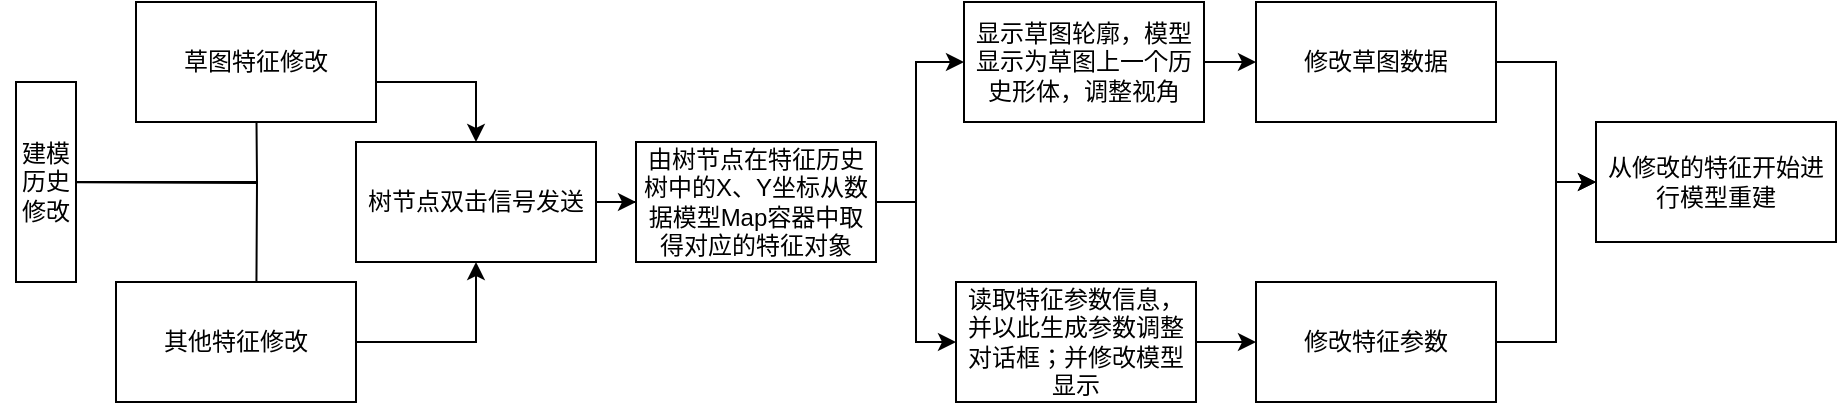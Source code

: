 <mxfile version="22.0.7" type="github">
  <diagram name="第 1 页" id="EhKe9NftEX98keBFsyBo">
    <mxGraphModel dx="2117" dy="580" grid="1" gridSize="10" guides="1" tooltips="1" connect="1" arrows="1" fold="1" page="1" pageScale="1" pageWidth="827" pageHeight="1169" math="0" shadow="0">
      <root>
        <mxCell id="0" />
        <mxCell id="1" parent="0" />
        <mxCell id="ICWbasAjBhNyaeu2vMTG-3" value="" style="edgeStyle=orthogonalEdgeStyle;rounded=0;orthogonalLoop=1;jettySize=auto;html=1;" edge="1" parent="1" source="ICWbasAjBhNyaeu2vMTG-1">
          <mxGeometry relative="1" as="geometry">
            <mxPoint x="-60" y="170" as="targetPoint" />
          </mxGeometry>
        </mxCell>
        <mxCell id="ICWbasAjBhNyaeu2vMTG-13" style="edgeStyle=orthogonalEdgeStyle;rounded=0;orthogonalLoop=1;jettySize=auto;html=1;" edge="1" parent="1">
          <mxGeometry relative="1" as="geometry">
            <mxPoint x="-180" y="230" as="sourcePoint" />
            <mxPoint x="-60" y="320" as="targetPoint" />
          </mxGeometry>
        </mxCell>
        <mxCell id="ICWbasAjBhNyaeu2vMTG-1" value="建模历史修改" style="rounded=0;whiteSpace=wrap;html=1;" vertex="1" parent="1">
          <mxGeometry x="-180" y="180" width="30" height="100" as="geometry" />
        </mxCell>
        <mxCell id="ICWbasAjBhNyaeu2vMTG-15" style="edgeStyle=orthogonalEdgeStyle;rounded=0;orthogonalLoop=1;jettySize=auto;html=1;entryX=0.5;entryY=1;entryDx=0;entryDy=0;" edge="1" parent="1" source="ICWbasAjBhNyaeu2vMTG-4" target="ICWbasAjBhNyaeu2vMTG-5">
          <mxGeometry relative="1" as="geometry">
            <Array as="points">
              <mxPoint x="50" y="310" />
            </Array>
          </mxGeometry>
        </mxCell>
        <mxCell id="ICWbasAjBhNyaeu2vMTG-4" value="其他特征修改" style="rounded=0;whiteSpace=wrap;html=1;" vertex="1" parent="1">
          <mxGeometry x="-130" y="280" width="120" height="60" as="geometry" />
        </mxCell>
        <mxCell id="ICWbasAjBhNyaeu2vMTG-16" style="edgeStyle=orthogonalEdgeStyle;rounded=0;orthogonalLoop=1;jettySize=auto;html=1;entryX=0;entryY=0.5;entryDx=0;entryDy=0;" edge="1" parent="1" source="ICWbasAjBhNyaeu2vMTG-5" target="ICWbasAjBhNyaeu2vMTG-6">
          <mxGeometry relative="1" as="geometry" />
        </mxCell>
        <mxCell id="ICWbasAjBhNyaeu2vMTG-5" value="树节点双击信号发送" style="rounded=0;whiteSpace=wrap;html=1;" vertex="1" parent="1">
          <mxGeometry x="-10" y="210" width="120" height="60" as="geometry" />
        </mxCell>
        <mxCell id="ICWbasAjBhNyaeu2vMTG-17" style="edgeStyle=orthogonalEdgeStyle;rounded=0;orthogonalLoop=1;jettySize=auto;html=1;entryX=0;entryY=0.5;entryDx=0;entryDy=0;" edge="1" parent="1" source="ICWbasAjBhNyaeu2vMTG-6" target="ICWbasAjBhNyaeu2vMTG-7">
          <mxGeometry relative="1" as="geometry">
            <Array as="points">
              <mxPoint x="270" y="240" />
              <mxPoint x="270" y="170" />
            </Array>
          </mxGeometry>
        </mxCell>
        <mxCell id="ICWbasAjBhNyaeu2vMTG-18" style="edgeStyle=orthogonalEdgeStyle;rounded=0;orthogonalLoop=1;jettySize=auto;html=1;entryX=0;entryY=0.5;entryDx=0;entryDy=0;" edge="1" parent="1" source="ICWbasAjBhNyaeu2vMTG-6" target="ICWbasAjBhNyaeu2vMTG-8">
          <mxGeometry relative="1" as="geometry">
            <Array as="points">
              <mxPoint x="270" y="240" />
              <mxPoint x="270" y="310" />
            </Array>
          </mxGeometry>
        </mxCell>
        <mxCell id="ICWbasAjBhNyaeu2vMTG-6" value="由树节点在特征历史树中的X、Y坐标从数据模型Map容器中取得对应的特征对象" style="rounded=0;whiteSpace=wrap;html=1;" vertex="1" parent="1">
          <mxGeometry x="130" y="210" width="120" height="60" as="geometry" />
        </mxCell>
        <mxCell id="ICWbasAjBhNyaeu2vMTG-19" style="edgeStyle=orthogonalEdgeStyle;rounded=0;orthogonalLoop=1;jettySize=auto;html=1;entryX=0;entryY=0.5;entryDx=0;entryDy=0;" edge="1" parent="1" source="ICWbasAjBhNyaeu2vMTG-7" target="ICWbasAjBhNyaeu2vMTG-9">
          <mxGeometry relative="1" as="geometry" />
        </mxCell>
        <mxCell id="ICWbasAjBhNyaeu2vMTG-7" value="显示草图轮廓，模型显示为草图上一个历史形体，调整视角" style="rounded=0;whiteSpace=wrap;html=1;" vertex="1" parent="1">
          <mxGeometry x="294" y="140" width="120" height="60" as="geometry" />
        </mxCell>
        <mxCell id="ICWbasAjBhNyaeu2vMTG-20" style="edgeStyle=orthogonalEdgeStyle;rounded=0;orthogonalLoop=1;jettySize=auto;html=1;entryX=0;entryY=0.5;entryDx=0;entryDy=0;" edge="1" parent="1" source="ICWbasAjBhNyaeu2vMTG-8" target="ICWbasAjBhNyaeu2vMTG-10">
          <mxGeometry relative="1" as="geometry" />
        </mxCell>
        <mxCell id="ICWbasAjBhNyaeu2vMTG-8" value="读取特征参数信息，并以此生成参数调整对话框；并修改模型显示" style="rounded=0;whiteSpace=wrap;html=1;" vertex="1" parent="1">
          <mxGeometry x="290" y="280" width="120" height="60" as="geometry" />
        </mxCell>
        <mxCell id="ICWbasAjBhNyaeu2vMTG-21" style="edgeStyle=orthogonalEdgeStyle;rounded=0;orthogonalLoop=1;jettySize=auto;html=1;entryX=0;entryY=0.5;entryDx=0;entryDy=0;" edge="1" parent="1" source="ICWbasAjBhNyaeu2vMTG-9" target="ICWbasAjBhNyaeu2vMTG-11">
          <mxGeometry relative="1" as="geometry">
            <Array as="points">
              <mxPoint x="590" y="170" />
              <mxPoint x="590" y="230" />
            </Array>
          </mxGeometry>
        </mxCell>
        <mxCell id="ICWbasAjBhNyaeu2vMTG-9" value="修改草图数据" style="rounded=0;whiteSpace=wrap;html=1;" vertex="1" parent="1">
          <mxGeometry x="440" y="140" width="120" height="60" as="geometry" />
        </mxCell>
        <mxCell id="ICWbasAjBhNyaeu2vMTG-22" style="edgeStyle=orthogonalEdgeStyle;rounded=0;orthogonalLoop=1;jettySize=auto;html=1;entryX=0;entryY=0.5;entryDx=0;entryDy=0;" edge="1" parent="1" source="ICWbasAjBhNyaeu2vMTG-10" target="ICWbasAjBhNyaeu2vMTG-11">
          <mxGeometry relative="1" as="geometry">
            <Array as="points">
              <mxPoint x="590" y="310" />
              <mxPoint x="590" y="230" />
            </Array>
          </mxGeometry>
        </mxCell>
        <mxCell id="ICWbasAjBhNyaeu2vMTG-10" value="修改特征参数" style="rounded=0;whiteSpace=wrap;html=1;" vertex="1" parent="1">
          <mxGeometry x="440" y="280" width="120" height="60" as="geometry" />
        </mxCell>
        <mxCell id="ICWbasAjBhNyaeu2vMTG-11" value="从修改的特征开始进行模型重建" style="rounded=0;whiteSpace=wrap;html=1;" vertex="1" parent="1">
          <mxGeometry x="610" y="200" width="120" height="60" as="geometry" />
        </mxCell>
        <mxCell id="ICWbasAjBhNyaeu2vMTG-14" style="edgeStyle=orthogonalEdgeStyle;rounded=0;orthogonalLoop=1;jettySize=auto;html=1;entryX=0.5;entryY=0;entryDx=0;entryDy=0;" edge="1" parent="1" source="ICWbasAjBhNyaeu2vMTG-12" target="ICWbasAjBhNyaeu2vMTG-5">
          <mxGeometry relative="1" as="geometry">
            <Array as="points">
              <mxPoint x="50" y="180" />
            </Array>
          </mxGeometry>
        </mxCell>
        <mxCell id="ICWbasAjBhNyaeu2vMTG-12" value="草图特征修改" style="rounded=0;whiteSpace=wrap;html=1;" vertex="1" parent="1">
          <mxGeometry x="-120" y="140" width="120" height="60" as="geometry" />
        </mxCell>
      </root>
    </mxGraphModel>
  </diagram>
</mxfile>
